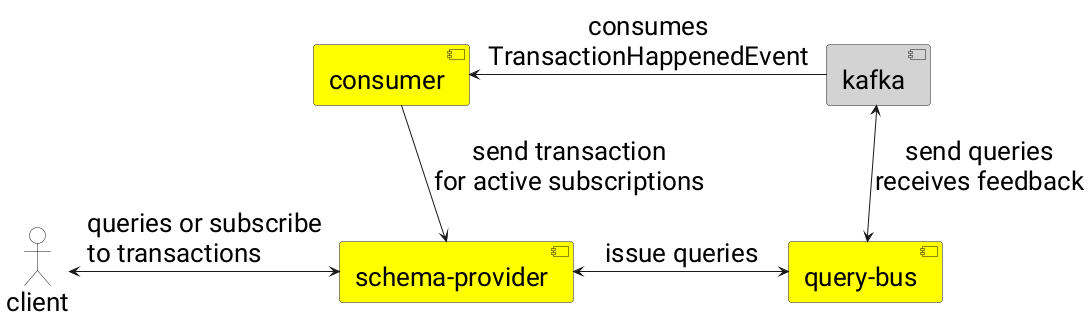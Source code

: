 @startuml
skinparam shadowing false
skinparam defaultFontName Roboto
skinparam defaultFontSize 26

actor client as cl #White
component "query-bus" as qb #Yellow
component consumer as c #Yellow
component kafka as kc #LightGrey
component "schema-provider" as sp #Yellow

cl <-> sp :queries or subscribe\lto transactions
sp <-> qb :issue queries
c <- kc :consumes\nTransactionHappenedEvent
c --> sp :send transaction\nfor active subscriptions
qb <-up-> kc: send queries\nreceives feedback


@enduml